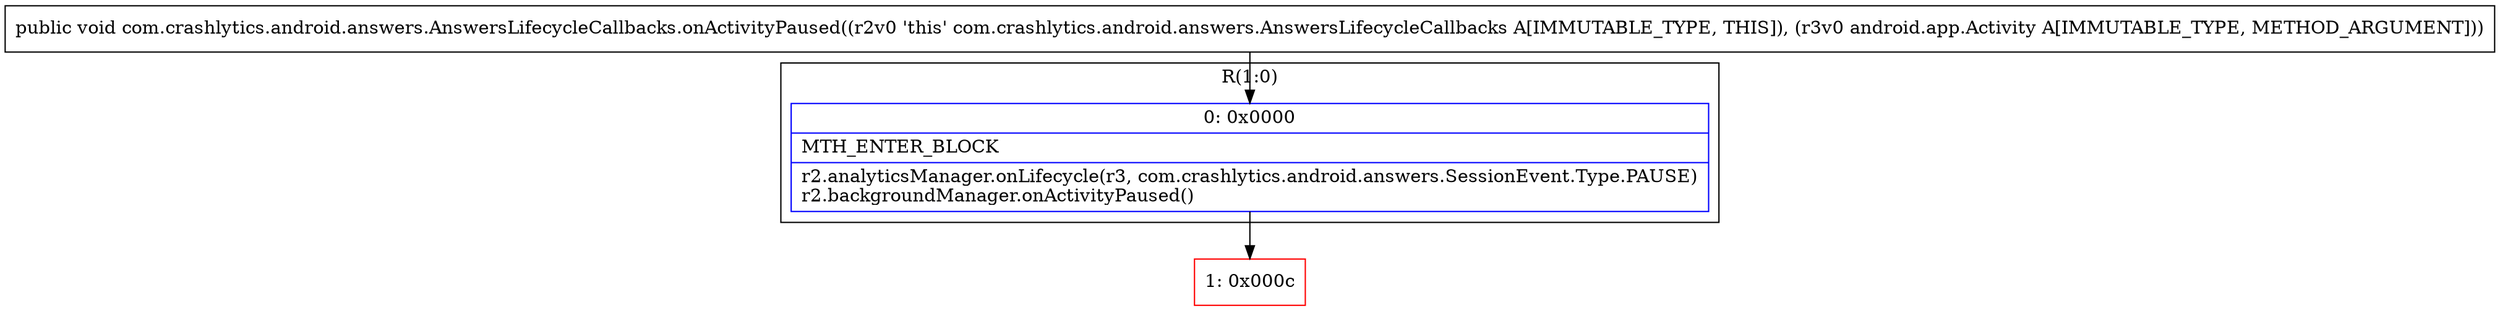 digraph "CFG forcom.crashlytics.android.answers.AnswersLifecycleCallbacks.onActivityPaused(Landroid\/app\/Activity;)V" {
subgraph cluster_Region_1753742112 {
label = "R(1:0)";
node [shape=record,color=blue];
Node_0 [shape=record,label="{0\:\ 0x0000|MTH_ENTER_BLOCK\l|r2.analyticsManager.onLifecycle(r3, com.crashlytics.android.answers.SessionEvent.Type.PAUSE)\lr2.backgroundManager.onActivityPaused()\l}"];
}
Node_1 [shape=record,color=red,label="{1\:\ 0x000c}"];
MethodNode[shape=record,label="{public void com.crashlytics.android.answers.AnswersLifecycleCallbacks.onActivityPaused((r2v0 'this' com.crashlytics.android.answers.AnswersLifecycleCallbacks A[IMMUTABLE_TYPE, THIS]), (r3v0 android.app.Activity A[IMMUTABLE_TYPE, METHOD_ARGUMENT])) }"];
MethodNode -> Node_0;
Node_0 -> Node_1;
}

